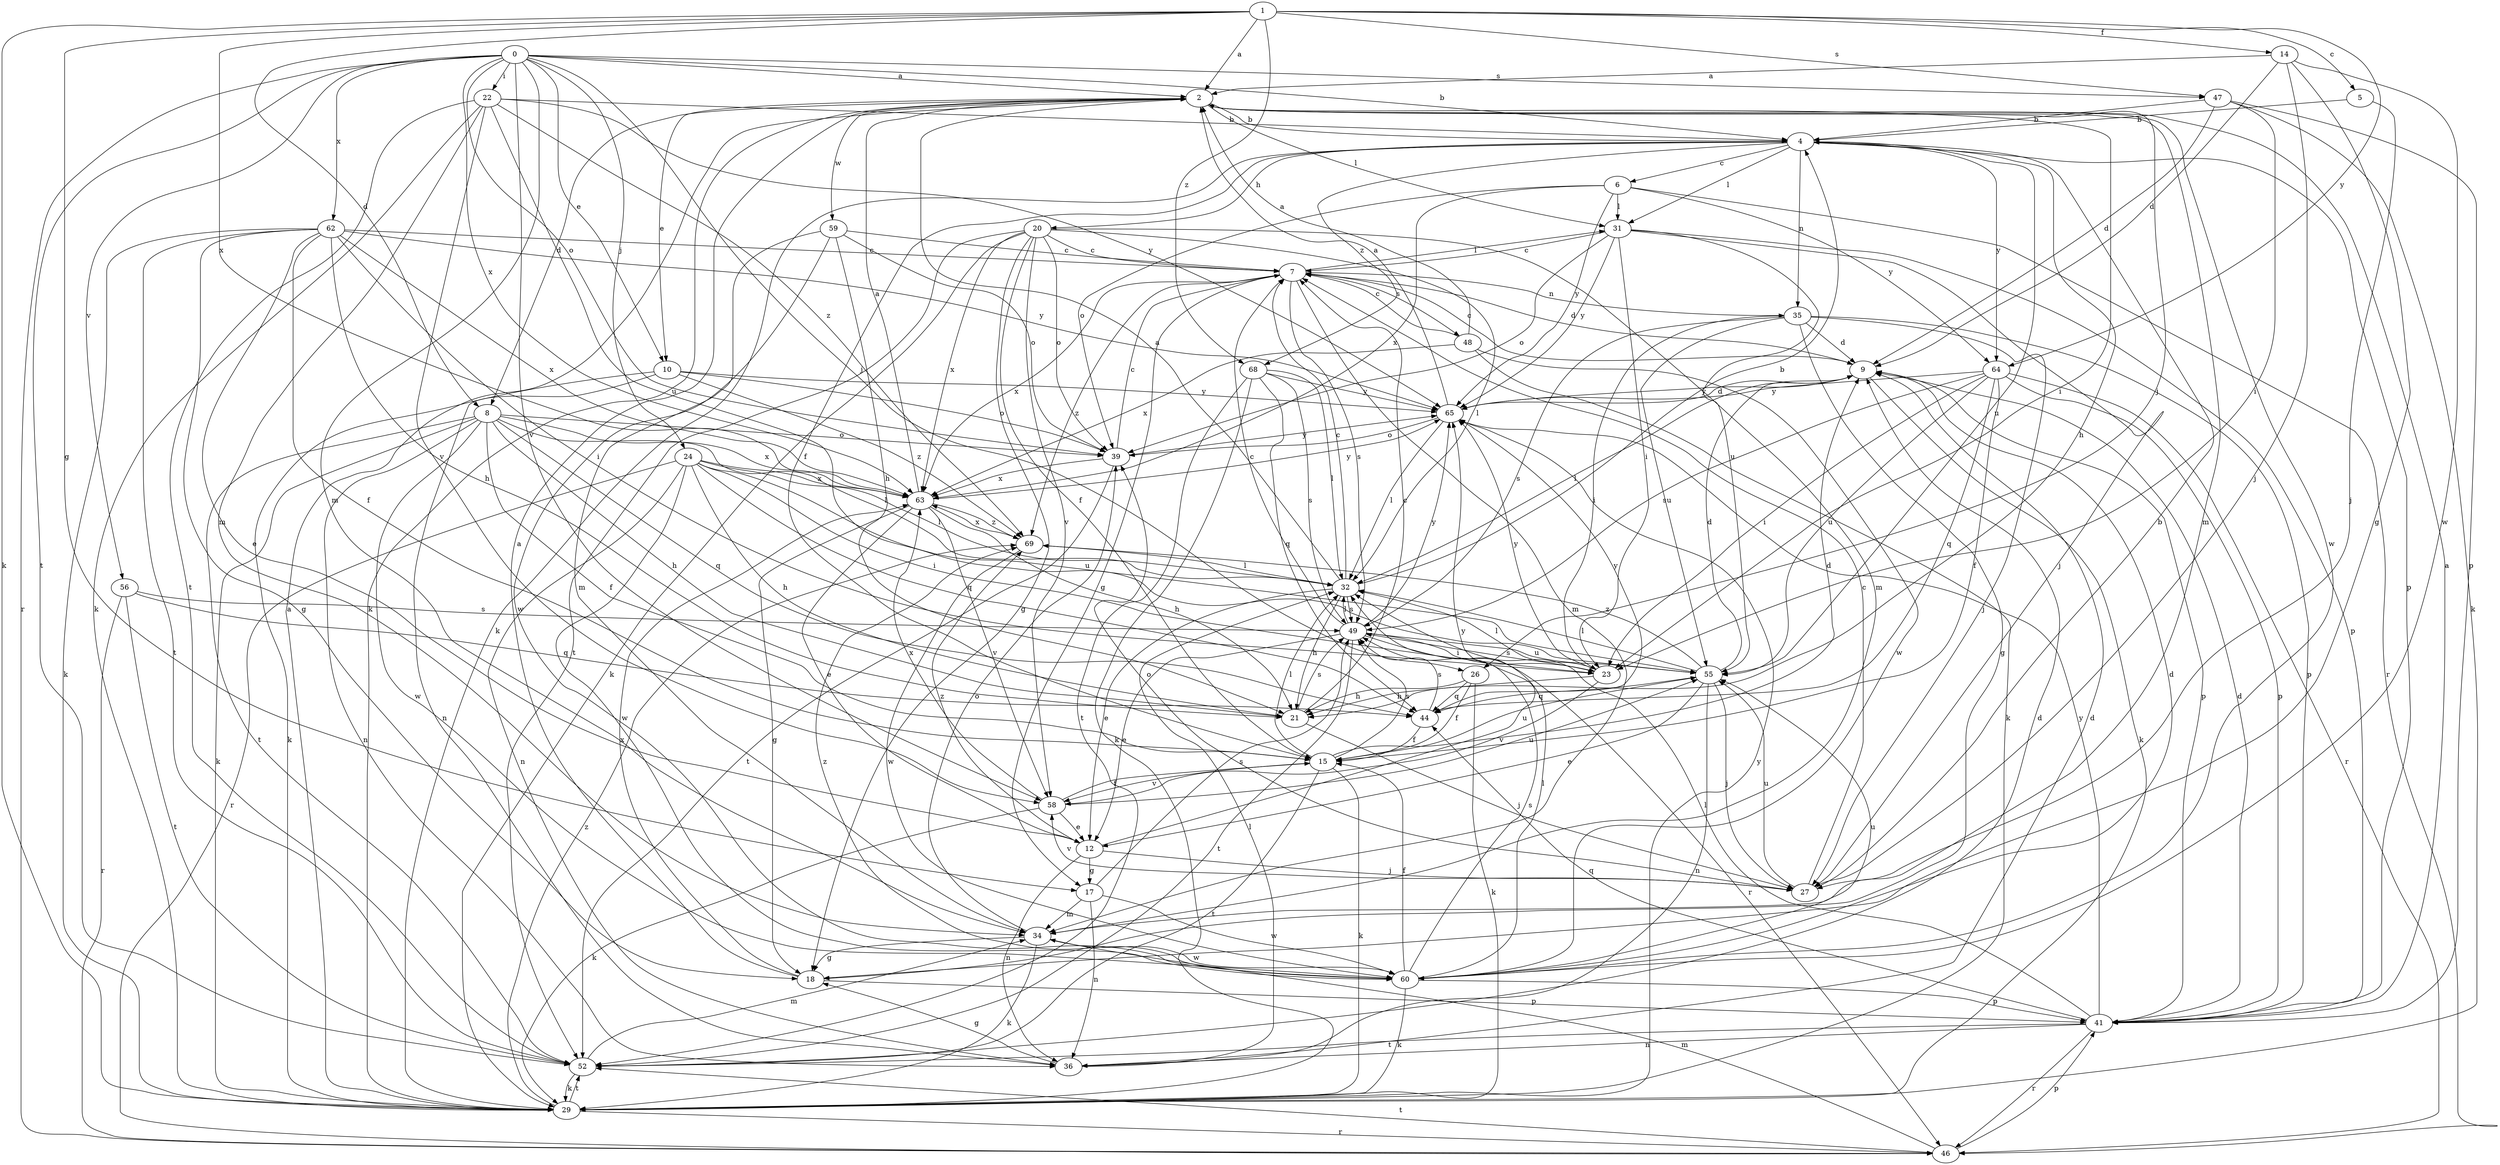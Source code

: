 strict digraph  {
0;
1;
2;
4;
5;
6;
7;
8;
9;
10;
12;
14;
15;
17;
18;
20;
21;
22;
23;
24;
26;
27;
29;
31;
32;
34;
35;
36;
39;
41;
44;
46;
47;
48;
49;
52;
55;
56;
58;
59;
60;
62;
63;
64;
65;
68;
69;
0 -> 2  [label=a];
0 -> 4  [label=b];
0 -> 10  [label=e];
0 -> 22  [label=i];
0 -> 24  [label=j];
0 -> 26  [label=j];
0 -> 34  [label=m];
0 -> 39  [label=o];
0 -> 46  [label=r];
0 -> 47  [label=s];
0 -> 52  [label=t];
0 -> 56  [label=v];
0 -> 58  [label=v];
0 -> 62  [label=x];
0 -> 63  [label=x];
1 -> 2  [label=a];
1 -> 5  [label=c];
1 -> 8  [label=d];
1 -> 14  [label=f];
1 -> 17  [label=g];
1 -> 29  [label=k];
1 -> 47  [label=s];
1 -> 63  [label=x];
1 -> 64  [label=y];
1 -> 68  [label=z];
2 -> 4  [label=b];
2 -> 8  [label=d];
2 -> 10  [label=e];
2 -> 23  [label=i];
2 -> 26  [label=j];
2 -> 29  [label=k];
2 -> 31  [label=l];
2 -> 34  [label=m];
2 -> 59  [label=w];
2 -> 60  [label=w];
4 -> 6  [label=c];
4 -> 15  [label=f];
4 -> 20  [label=h];
4 -> 21  [label=h];
4 -> 29  [label=k];
4 -> 31  [label=l];
4 -> 35  [label=n];
4 -> 41  [label=p];
4 -> 55  [label=u];
4 -> 64  [label=y];
4 -> 68  [label=z];
5 -> 4  [label=b];
5 -> 27  [label=j];
6 -> 31  [label=l];
6 -> 39  [label=o];
6 -> 46  [label=r];
6 -> 63  [label=x];
6 -> 64  [label=y];
6 -> 65  [label=y];
7 -> 9  [label=d];
7 -> 17  [label=g];
7 -> 31  [label=l];
7 -> 34  [label=m];
7 -> 35  [label=n];
7 -> 48  [label=s];
7 -> 49  [label=s];
7 -> 63  [label=x];
7 -> 69  [label=z];
8 -> 15  [label=f];
8 -> 21  [label=h];
8 -> 29  [label=k];
8 -> 32  [label=l];
8 -> 36  [label=n];
8 -> 39  [label=o];
8 -> 44  [label=q];
8 -> 52  [label=t];
8 -> 60  [label=w];
8 -> 63  [label=x];
9 -> 7  [label=c];
9 -> 29  [label=k];
9 -> 32  [label=l];
9 -> 41  [label=p];
9 -> 65  [label=y];
10 -> 29  [label=k];
10 -> 36  [label=n];
10 -> 39  [label=o];
10 -> 65  [label=y];
10 -> 69  [label=z];
12 -> 17  [label=g];
12 -> 27  [label=j];
12 -> 36  [label=n];
12 -> 65  [label=y];
12 -> 69  [label=z];
14 -> 2  [label=a];
14 -> 9  [label=d];
14 -> 18  [label=g];
14 -> 27  [label=j];
14 -> 60  [label=w];
15 -> 9  [label=d];
15 -> 29  [label=k];
15 -> 32  [label=l];
15 -> 49  [label=s];
15 -> 52  [label=t];
15 -> 55  [label=u];
15 -> 58  [label=v];
17 -> 34  [label=m];
17 -> 36  [label=n];
17 -> 49  [label=s];
17 -> 60  [label=w];
18 -> 2  [label=a];
18 -> 41  [label=p];
18 -> 63  [label=x];
20 -> 7  [label=c];
20 -> 15  [label=f];
20 -> 18  [label=g];
20 -> 29  [label=k];
20 -> 32  [label=l];
20 -> 34  [label=m];
20 -> 39  [label=o];
20 -> 52  [label=t];
20 -> 58  [label=v];
20 -> 63  [label=x];
21 -> 7  [label=c];
21 -> 27  [label=j];
21 -> 49  [label=s];
22 -> 4  [label=b];
22 -> 29  [label=k];
22 -> 34  [label=m];
22 -> 52  [label=t];
22 -> 55  [label=u];
22 -> 58  [label=v];
22 -> 65  [label=y];
22 -> 69  [label=z];
23 -> 21  [label=h];
23 -> 32  [label=l];
23 -> 49  [label=s];
23 -> 58  [label=v];
23 -> 65  [label=y];
24 -> 21  [label=h];
24 -> 23  [label=i];
24 -> 32  [label=l];
24 -> 36  [label=n];
24 -> 44  [label=q];
24 -> 46  [label=r];
24 -> 55  [label=u];
24 -> 60  [label=w];
24 -> 63  [label=x];
26 -> 15  [label=f];
26 -> 21  [label=h];
26 -> 29  [label=k];
26 -> 44  [label=q];
27 -> 4  [label=b];
27 -> 7  [label=c];
27 -> 39  [label=o];
27 -> 55  [label=u];
27 -> 58  [label=v];
29 -> 2  [label=a];
29 -> 46  [label=r];
29 -> 52  [label=t];
29 -> 65  [label=y];
29 -> 69  [label=z];
31 -> 7  [label=c];
31 -> 23  [label=i];
31 -> 27  [label=j];
31 -> 39  [label=o];
31 -> 41  [label=p];
31 -> 55  [label=u];
31 -> 65  [label=y];
32 -> 2  [label=a];
32 -> 4  [label=b];
32 -> 7  [label=c];
32 -> 12  [label=e];
32 -> 21  [label=h];
32 -> 49  [label=s];
34 -> 18  [label=g];
34 -> 29  [label=k];
34 -> 39  [label=o];
34 -> 60  [label=w];
35 -> 9  [label=d];
35 -> 18  [label=g];
35 -> 23  [label=i];
35 -> 27  [label=j];
35 -> 41  [label=p];
35 -> 49  [label=s];
35 -> 55  [label=u];
36 -> 9  [label=d];
36 -> 18  [label=g];
36 -> 32  [label=l];
39 -> 7  [label=c];
39 -> 52  [label=t];
39 -> 63  [label=x];
39 -> 65  [label=y];
41 -> 2  [label=a];
41 -> 9  [label=d];
41 -> 32  [label=l];
41 -> 36  [label=n];
41 -> 44  [label=q];
41 -> 46  [label=r];
41 -> 52  [label=t];
41 -> 65  [label=y];
44 -> 15  [label=f];
44 -> 49  [label=s];
44 -> 65  [label=y];
46 -> 34  [label=m];
46 -> 41  [label=p];
46 -> 52  [label=t];
47 -> 4  [label=b];
47 -> 9  [label=d];
47 -> 23  [label=i];
47 -> 29  [label=k];
47 -> 41  [label=p];
48 -> 2  [label=a];
48 -> 7  [label=c];
48 -> 29  [label=k];
48 -> 60  [label=w];
48 -> 63  [label=x];
49 -> 7  [label=c];
49 -> 12  [label=e];
49 -> 23  [label=i];
49 -> 32  [label=l];
49 -> 46  [label=r];
49 -> 52  [label=t];
49 -> 55  [label=u];
49 -> 65  [label=y];
52 -> 9  [label=d];
52 -> 29  [label=k];
52 -> 34  [label=m];
55 -> 9  [label=d];
55 -> 12  [label=e];
55 -> 27  [label=j];
55 -> 32  [label=l];
55 -> 36  [label=n];
55 -> 44  [label=q];
55 -> 69  [label=z];
56 -> 44  [label=q];
56 -> 46  [label=r];
56 -> 49  [label=s];
56 -> 52  [label=t];
58 -> 12  [label=e];
58 -> 15  [label=f];
58 -> 29  [label=k];
58 -> 55  [label=u];
58 -> 63  [label=x];
59 -> 7  [label=c];
59 -> 21  [label=h];
59 -> 34  [label=m];
59 -> 39  [label=o];
59 -> 60  [label=w];
60 -> 9  [label=d];
60 -> 15  [label=f];
60 -> 29  [label=k];
60 -> 32  [label=l];
60 -> 41  [label=p];
60 -> 49  [label=s];
60 -> 55  [label=u];
60 -> 69  [label=z];
62 -> 7  [label=c];
62 -> 12  [label=e];
62 -> 15  [label=f];
62 -> 18  [label=g];
62 -> 21  [label=h];
62 -> 23  [label=i];
62 -> 29  [label=k];
62 -> 52  [label=t];
62 -> 63  [label=x];
62 -> 65  [label=y];
63 -> 2  [label=a];
63 -> 12  [label=e];
63 -> 18  [label=g];
63 -> 21  [label=h];
63 -> 58  [label=v];
63 -> 65  [label=y];
63 -> 69  [label=z];
64 -> 15  [label=f];
64 -> 23  [label=i];
64 -> 41  [label=p];
64 -> 44  [label=q];
64 -> 46  [label=r];
64 -> 49  [label=s];
64 -> 55  [label=u];
64 -> 65  [label=y];
65 -> 2  [label=a];
65 -> 9  [label=d];
65 -> 32  [label=l];
65 -> 39  [label=o];
68 -> 29  [label=k];
68 -> 32  [label=l];
68 -> 44  [label=q];
68 -> 49  [label=s];
68 -> 52  [label=t];
68 -> 65  [label=y];
69 -> 32  [label=l];
69 -> 60  [label=w];
69 -> 63  [label=x];
}
